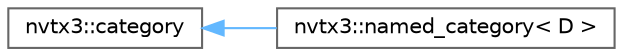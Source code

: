 digraph "类继承关系图"
{
 // LATEX_PDF_SIZE
  bgcolor="transparent";
  edge [fontname=Helvetica,fontsize=10,labelfontname=Helvetica,labelfontsize=10];
  node [fontname=Helvetica,fontsize=10,shape=box,height=0.2,width=0.4];
  rankdir="LR";
  Node0 [id="Node000000",label="nvtx3::category",height=0.2,width=0.4,color="grey40", fillcolor="white", style="filled",URL="$classnvtx3_1_1category.html",tooltip="Object for intra-domain grouping of NVTX events."];
  Node0 -> Node1 [id="edge134_Node000000_Node000001",dir="back",color="steelblue1",style="solid",tooltip=" "];
  Node1 [id="Node000001",label="nvtx3::named_category\< D \>",height=0.2,width=0.4,color="grey40", fillcolor="white", style="filled",URL="$classnvtx3_1_1named__category.html",tooltip="A category with an associated name string."];
}
